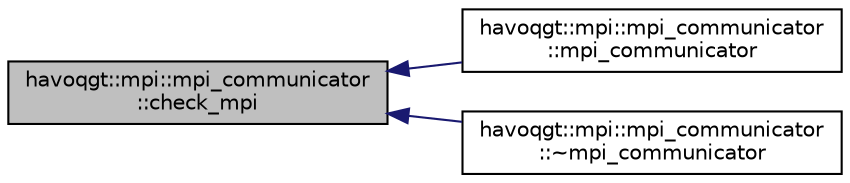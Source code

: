 digraph "havoqgt::mpi::mpi_communicator::check_mpi"
{
  edge [fontname="Helvetica",fontsize="10",labelfontname="Helvetica",labelfontsize="10"];
  node [fontname="Helvetica",fontsize="10",shape=record];
  rankdir="LR";
  Node1 [label="havoqgt::mpi::mpi_communicator\l::check_mpi",height=0.2,width=0.4,color="black", fillcolor="grey75", style="filled", fontcolor="black"];
  Node1 -> Node2 [dir="back",color="midnightblue",fontsize="10",style="solid",fontname="Helvetica"];
  Node2 [label="havoqgt::mpi::mpi_communicator\l::mpi_communicator",height=0.2,width=0.4,color="black", fillcolor="white", style="filled",URL="$classhavoqgt_1_1mpi_1_1mpi__communicator.html#ad24c89a232194bf2d929420237d0fcc0"];
  Node1 -> Node3 [dir="back",color="midnightblue",fontsize="10",style="solid",fontname="Helvetica"];
  Node3 [label="havoqgt::mpi::mpi_communicator\l::~mpi_communicator",height=0.2,width=0.4,color="black", fillcolor="white", style="filled",URL="$classhavoqgt_1_1mpi_1_1mpi__communicator.html#ae9bae02fd58eaa1ea296f3057339c026"];
}
